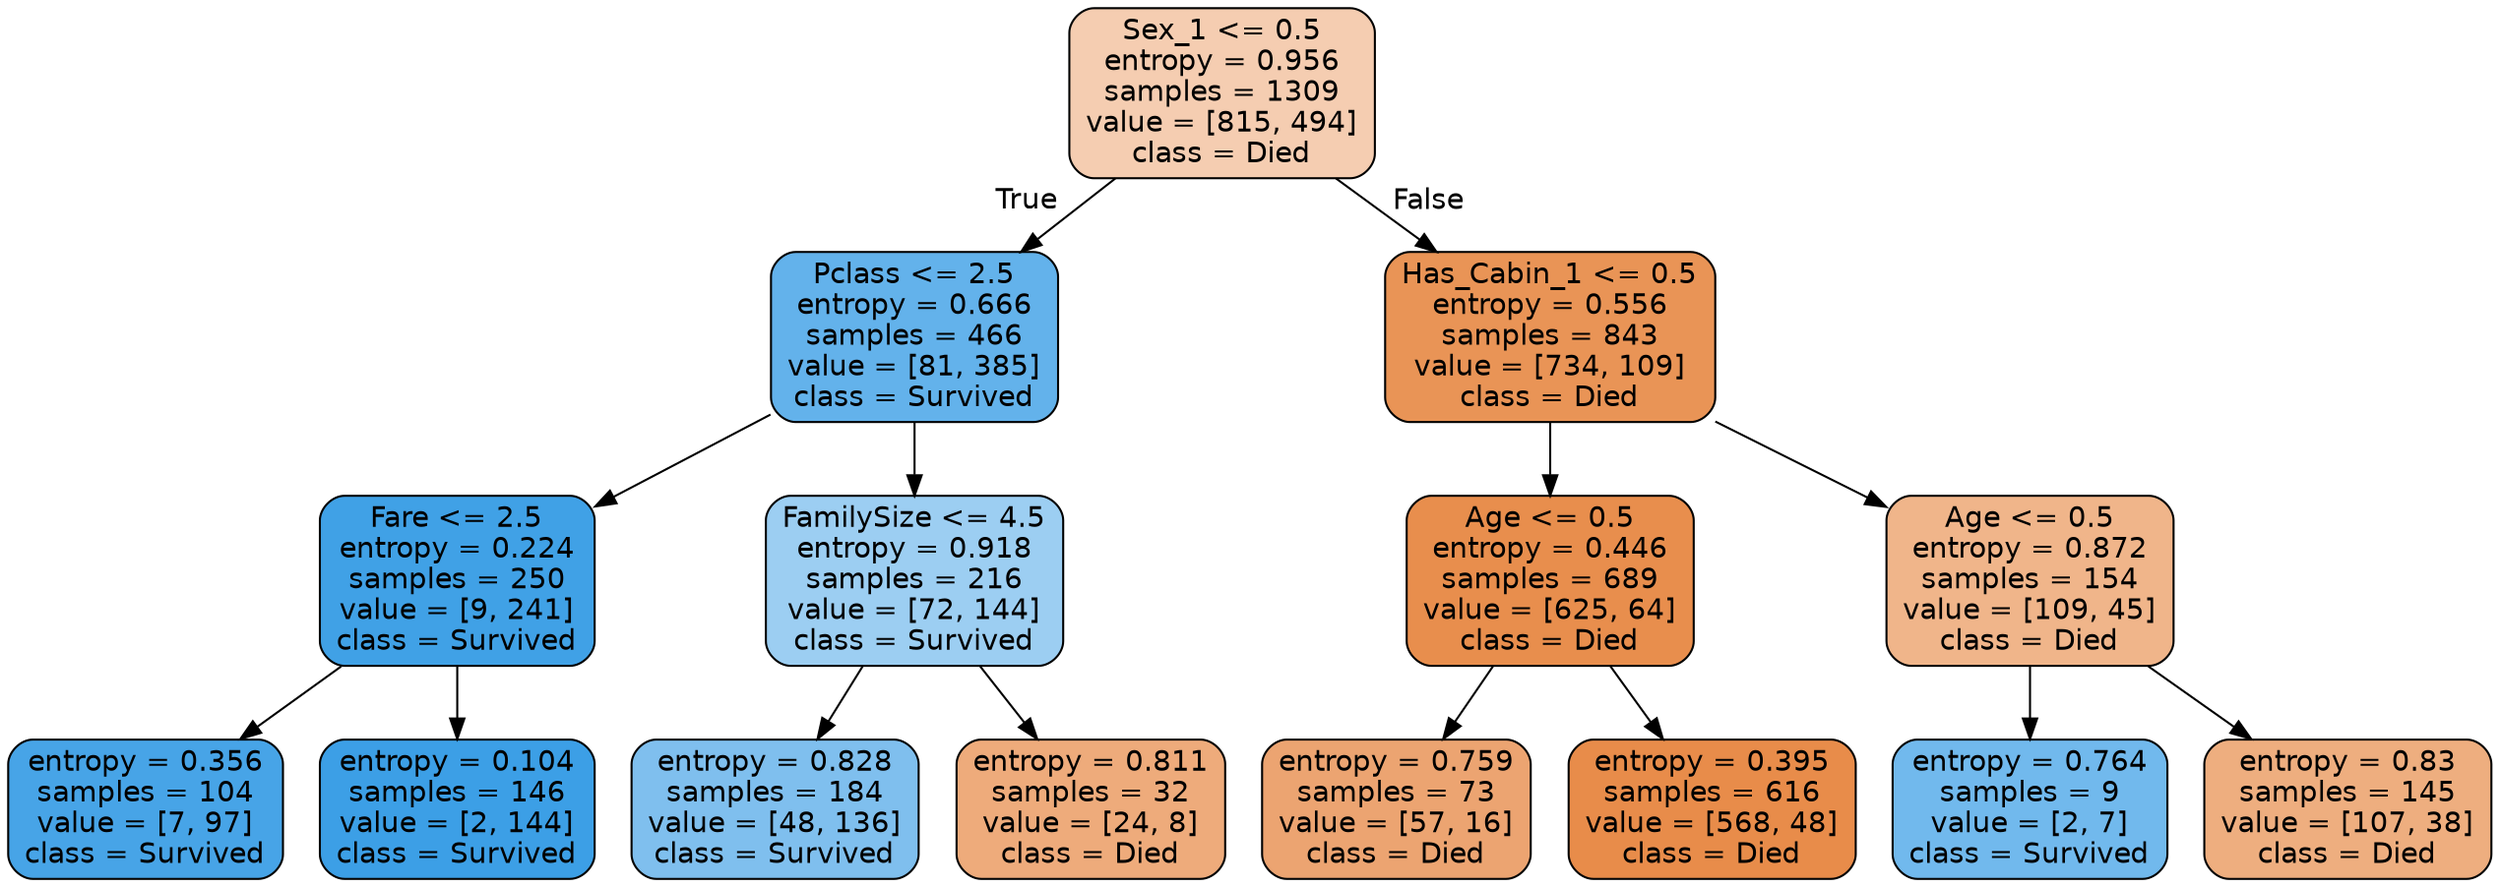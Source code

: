 digraph Tree {
node [shape=box, style="filled, rounded", color="black", fontname=helvetica] ;
edge [fontname=helvetica] ;
0 [label="Sex_1 <= 0.5\nentropy = 0.956\nsamples = 1309\nvalue = [815, 494]\nclass = Died", fillcolor="#e5813964"] ;
1 [label="Pclass <= 2.5\nentropy = 0.666\nsamples = 466\nvalue = [81, 385]\nclass = Survived", fillcolor="#399de5c9"] ;
0 -> 1 [labeldistance=2.5, labelangle=45, headlabel="True"] ;
2 [label="Fare <= 2.5\nentropy = 0.224\nsamples = 250\nvalue = [9, 241]\nclass = Survived", fillcolor="#399de5f5"] ;
1 -> 2 ;
3 [label="entropy = 0.356\nsamples = 104\nvalue = [7, 97]\nclass = Survived", fillcolor="#399de5ed"] ;
2 -> 3 ;
4 [label="entropy = 0.104\nsamples = 146\nvalue = [2, 144]\nclass = Survived", fillcolor="#399de5fb"] ;
2 -> 4 ;
5 [label="FamilySize <= 4.5\nentropy = 0.918\nsamples = 216\nvalue = [72, 144]\nclass = Survived", fillcolor="#399de57f"] ;
1 -> 5 ;
6 [label="entropy = 0.828\nsamples = 184\nvalue = [48, 136]\nclass = Survived", fillcolor="#399de5a5"] ;
5 -> 6 ;
7 [label="entropy = 0.811\nsamples = 32\nvalue = [24, 8]\nclass = Died", fillcolor="#e58139aa"] ;
5 -> 7 ;
8 [label="Has_Cabin_1 <= 0.5\nentropy = 0.556\nsamples = 843\nvalue = [734, 109]\nclass = Died", fillcolor="#e58139d9"] ;
0 -> 8 [labeldistance=2.5, labelangle=-45, headlabel="False"] ;
9 [label="Age <= 0.5\nentropy = 0.446\nsamples = 689\nvalue = [625, 64]\nclass = Died", fillcolor="#e58139e5"] ;
8 -> 9 ;
10 [label="entropy = 0.759\nsamples = 73\nvalue = [57, 16]\nclass = Died", fillcolor="#e58139b7"] ;
9 -> 10 ;
11 [label="entropy = 0.395\nsamples = 616\nvalue = [568, 48]\nclass = Died", fillcolor="#e58139e9"] ;
9 -> 11 ;
12 [label="Age <= 0.5\nentropy = 0.872\nsamples = 154\nvalue = [109, 45]\nclass = Died", fillcolor="#e5813996"] ;
8 -> 12 ;
13 [label="entropy = 0.764\nsamples = 9\nvalue = [2, 7]\nclass = Survived", fillcolor="#399de5b6"] ;
12 -> 13 ;
14 [label="entropy = 0.83\nsamples = 145\nvalue = [107, 38]\nclass = Died", fillcolor="#e58139a4"] ;
12 -> 14 ;
}